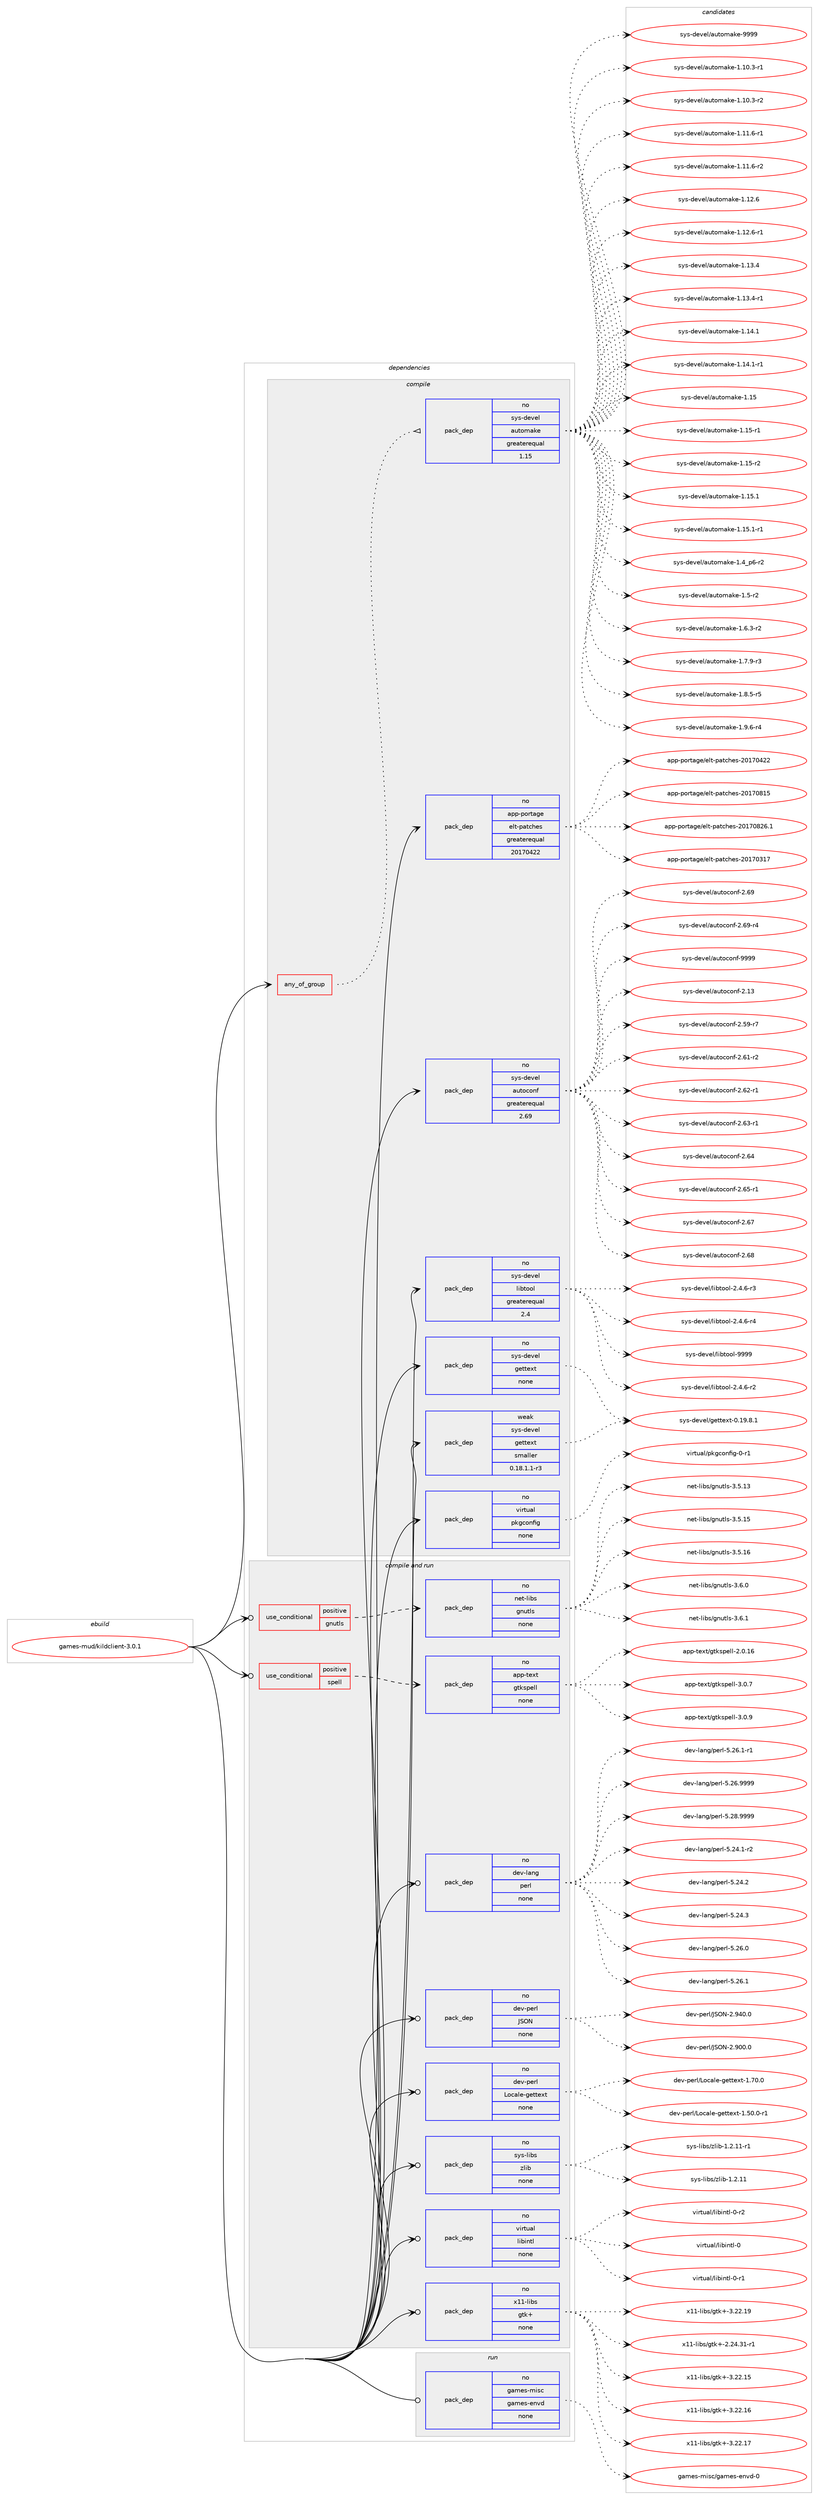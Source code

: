digraph prolog {

# *************
# Graph options
# *************

newrank=true;
concentrate=true;
compound=true;
graph [rankdir=LR,fontname=Helvetica,fontsize=10,ranksep=1.5];#, ranksep=2.5, nodesep=0.2];
edge  [arrowhead=vee];
node  [fontname=Helvetica,fontsize=10];

# **********
# The ebuild
# **********

subgraph cluster_leftcol {
color=gray;
rank=same;
label=<<i>ebuild</i>>;
id [label="games-mud/kildclient-3.0.1", color=red, width=4, href="../games-mud/kildclient-3.0.1.svg"];
}

# ****************
# The dependencies
# ****************

subgraph cluster_midcol {
color=gray;
label=<<i>dependencies</i>>;
subgraph cluster_compile {
fillcolor="#eeeeee";
style=filled;
label=<<i>compile</i>>;
subgraph any4634 {
dependency300758 [label=<<TABLE BORDER="0" CELLBORDER="1" CELLSPACING="0" CELLPADDING="4"><TR><TD CELLPADDING="10">any_of_group</TD></TR></TABLE>>, shape=none, color=red];subgraph pack215278 {
dependency300759 [label=<<TABLE BORDER="0" CELLBORDER="1" CELLSPACING="0" CELLPADDING="4" WIDTH="220"><TR><TD ROWSPAN="6" CELLPADDING="30">pack_dep</TD></TR><TR><TD WIDTH="110">no</TD></TR><TR><TD>sys-devel</TD></TR><TR><TD>automake</TD></TR><TR><TD>greaterequal</TD></TR><TR><TD>1.15</TD></TR></TABLE>>, shape=none, color=blue];
}
dependency300758:e -> dependency300759:w [weight=20,style="dotted",arrowhead="oinv"];
}
id:e -> dependency300758:w [weight=20,style="solid",arrowhead="vee"];
subgraph pack215279 {
dependency300760 [label=<<TABLE BORDER="0" CELLBORDER="1" CELLSPACING="0" CELLPADDING="4" WIDTH="220"><TR><TD ROWSPAN="6" CELLPADDING="30">pack_dep</TD></TR><TR><TD WIDTH="110">no</TD></TR><TR><TD>app-portage</TD></TR><TR><TD>elt-patches</TD></TR><TR><TD>greaterequal</TD></TR><TR><TD>20170422</TD></TR></TABLE>>, shape=none, color=blue];
}
id:e -> dependency300760:w [weight=20,style="solid",arrowhead="vee"];
subgraph pack215280 {
dependency300761 [label=<<TABLE BORDER="0" CELLBORDER="1" CELLSPACING="0" CELLPADDING="4" WIDTH="220"><TR><TD ROWSPAN="6" CELLPADDING="30">pack_dep</TD></TR><TR><TD WIDTH="110">no</TD></TR><TR><TD>sys-devel</TD></TR><TR><TD>autoconf</TD></TR><TR><TD>greaterequal</TD></TR><TR><TD>2.69</TD></TR></TABLE>>, shape=none, color=blue];
}
id:e -> dependency300761:w [weight=20,style="solid",arrowhead="vee"];
subgraph pack215281 {
dependency300762 [label=<<TABLE BORDER="0" CELLBORDER="1" CELLSPACING="0" CELLPADDING="4" WIDTH="220"><TR><TD ROWSPAN="6" CELLPADDING="30">pack_dep</TD></TR><TR><TD WIDTH="110">no</TD></TR><TR><TD>sys-devel</TD></TR><TR><TD>gettext</TD></TR><TR><TD>none</TD></TR><TR><TD></TD></TR></TABLE>>, shape=none, color=blue];
}
id:e -> dependency300762:w [weight=20,style="solid",arrowhead="vee"];
subgraph pack215282 {
dependency300763 [label=<<TABLE BORDER="0" CELLBORDER="1" CELLSPACING="0" CELLPADDING="4" WIDTH="220"><TR><TD ROWSPAN="6" CELLPADDING="30">pack_dep</TD></TR><TR><TD WIDTH="110">no</TD></TR><TR><TD>sys-devel</TD></TR><TR><TD>libtool</TD></TR><TR><TD>greaterequal</TD></TR><TR><TD>2.4</TD></TR></TABLE>>, shape=none, color=blue];
}
id:e -> dependency300763:w [weight=20,style="solid",arrowhead="vee"];
subgraph pack215283 {
dependency300764 [label=<<TABLE BORDER="0" CELLBORDER="1" CELLSPACING="0" CELLPADDING="4" WIDTH="220"><TR><TD ROWSPAN="6" CELLPADDING="30">pack_dep</TD></TR><TR><TD WIDTH="110">no</TD></TR><TR><TD>virtual</TD></TR><TR><TD>pkgconfig</TD></TR><TR><TD>none</TD></TR><TR><TD></TD></TR></TABLE>>, shape=none, color=blue];
}
id:e -> dependency300764:w [weight=20,style="solid",arrowhead="vee"];
subgraph pack215284 {
dependency300765 [label=<<TABLE BORDER="0" CELLBORDER="1" CELLSPACING="0" CELLPADDING="4" WIDTH="220"><TR><TD ROWSPAN="6" CELLPADDING="30">pack_dep</TD></TR><TR><TD WIDTH="110">weak</TD></TR><TR><TD>sys-devel</TD></TR><TR><TD>gettext</TD></TR><TR><TD>smaller</TD></TR><TR><TD>0.18.1.1-r3</TD></TR></TABLE>>, shape=none, color=blue];
}
id:e -> dependency300765:w [weight=20,style="solid",arrowhead="vee"];
}
subgraph cluster_compileandrun {
fillcolor="#eeeeee";
style=filled;
label=<<i>compile and run</i>>;
subgraph cond80792 {
dependency300766 [label=<<TABLE BORDER="0" CELLBORDER="1" CELLSPACING="0" CELLPADDING="4"><TR><TD ROWSPAN="3" CELLPADDING="10">use_conditional</TD></TR><TR><TD>positive</TD></TR><TR><TD>gnutls</TD></TR></TABLE>>, shape=none, color=red];
subgraph pack215285 {
dependency300767 [label=<<TABLE BORDER="0" CELLBORDER="1" CELLSPACING="0" CELLPADDING="4" WIDTH="220"><TR><TD ROWSPAN="6" CELLPADDING="30">pack_dep</TD></TR><TR><TD WIDTH="110">no</TD></TR><TR><TD>net-libs</TD></TR><TR><TD>gnutls</TD></TR><TR><TD>none</TD></TR><TR><TD></TD></TR></TABLE>>, shape=none, color=blue];
}
dependency300766:e -> dependency300767:w [weight=20,style="dashed",arrowhead="vee"];
}
id:e -> dependency300766:w [weight=20,style="solid",arrowhead="odotvee"];
subgraph cond80793 {
dependency300768 [label=<<TABLE BORDER="0" CELLBORDER="1" CELLSPACING="0" CELLPADDING="4"><TR><TD ROWSPAN="3" CELLPADDING="10">use_conditional</TD></TR><TR><TD>positive</TD></TR><TR><TD>spell</TD></TR></TABLE>>, shape=none, color=red];
subgraph pack215286 {
dependency300769 [label=<<TABLE BORDER="0" CELLBORDER="1" CELLSPACING="0" CELLPADDING="4" WIDTH="220"><TR><TD ROWSPAN="6" CELLPADDING="30">pack_dep</TD></TR><TR><TD WIDTH="110">no</TD></TR><TR><TD>app-text</TD></TR><TR><TD>gtkspell</TD></TR><TR><TD>none</TD></TR><TR><TD></TD></TR></TABLE>>, shape=none, color=blue];
}
dependency300768:e -> dependency300769:w [weight=20,style="dashed",arrowhead="vee"];
}
id:e -> dependency300768:w [weight=20,style="solid",arrowhead="odotvee"];
subgraph pack215287 {
dependency300770 [label=<<TABLE BORDER="0" CELLBORDER="1" CELLSPACING="0" CELLPADDING="4" WIDTH="220"><TR><TD ROWSPAN="6" CELLPADDING="30">pack_dep</TD></TR><TR><TD WIDTH="110">no</TD></TR><TR><TD>dev-lang</TD></TR><TR><TD>perl</TD></TR><TR><TD>none</TD></TR><TR><TD></TD></TR></TABLE>>, shape=none, color=blue];
}
id:e -> dependency300770:w [weight=20,style="solid",arrowhead="odotvee"];
subgraph pack215288 {
dependency300771 [label=<<TABLE BORDER="0" CELLBORDER="1" CELLSPACING="0" CELLPADDING="4" WIDTH="220"><TR><TD ROWSPAN="6" CELLPADDING="30">pack_dep</TD></TR><TR><TD WIDTH="110">no</TD></TR><TR><TD>dev-perl</TD></TR><TR><TD>JSON</TD></TR><TR><TD>none</TD></TR><TR><TD></TD></TR></TABLE>>, shape=none, color=blue];
}
id:e -> dependency300771:w [weight=20,style="solid",arrowhead="odotvee"];
subgraph pack215289 {
dependency300772 [label=<<TABLE BORDER="0" CELLBORDER="1" CELLSPACING="0" CELLPADDING="4" WIDTH="220"><TR><TD ROWSPAN="6" CELLPADDING="30">pack_dep</TD></TR><TR><TD WIDTH="110">no</TD></TR><TR><TD>dev-perl</TD></TR><TR><TD>Locale-gettext</TD></TR><TR><TD>none</TD></TR><TR><TD></TD></TR></TABLE>>, shape=none, color=blue];
}
id:e -> dependency300772:w [weight=20,style="solid",arrowhead="odotvee"];
subgraph pack215290 {
dependency300773 [label=<<TABLE BORDER="0" CELLBORDER="1" CELLSPACING="0" CELLPADDING="4" WIDTH="220"><TR><TD ROWSPAN="6" CELLPADDING="30">pack_dep</TD></TR><TR><TD WIDTH="110">no</TD></TR><TR><TD>sys-libs</TD></TR><TR><TD>zlib</TD></TR><TR><TD>none</TD></TR><TR><TD></TD></TR></TABLE>>, shape=none, color=blue];
}
id:e -> dependency300773:w [weight=20,style="solid",arrowhead="odotvee"];
subgraph pack215291 {
dependency300774 [label=<<TABLE BORDER="0" CELLBORDER="1" CELLSPACING="0" CELLPADDING="4" WIDTH="220"><TR><TD ROWSPAN="6" CELLPADDING="30">pack_dep</TD></TR><TR><TD WIDTH="110">no</TD></TR><TR><TD>virtual</TD></TR><TR><TD>libintl</TD></TR><TR><TD>none</TD></TR><TR><TD></TD></TR></TABLE>>, shape=none, color=blue];
}
id:e -> dependency300774:w [weight=20,style="solid",arrowhead="odotvee"];
subgraph pack215292 {
dependency300775 [label=<<TABLE BORDER="0" CELLBORDER="1" CELLSPACING="0" CELLPADDING="4" WIDTH="220"><TR><TD ROWSPAN="6" CELLPADDING="30">pack_dep</TD></TR><TR><TD WIDTH="110">no</TD></TR><TR><TD>x11-libs</TD></TR><TR><TD>gtk+</TD></TR><TR><TD>none</TD></TR><TR><TD></TD></TR></TABLE>>, shape=none, color=blue];
}
id:e -> dependency300775:w [weight=20,style="solid",arrowhead="odotvee"];
}
subgraph cluster_run {
fillcolor="#eeeeee";
style=filled;
label=<<i>run</i>>;
subgraph pack215293 {
dependency300776 [label=<<TABLE BORDER="0" CELLBORDER="1" CELLSPACING="0" CELLPADDING="4" WIDTH="220"><TR><TD ROWSPAN="6" CELLPADDING="30">pack_dep</TD></TR><TR><TD WIDTH="110">no</TD></TR><TR><TD>games-misc</TD></TR><TR><TD>games-envd</TD></TR><TR><TD>none</TD></TR><TR><TD></TD></TR></TABLE>>, shape=none, color=blue];
}
id:e -> dependency300776:w [weight=20,style="solid",arrowhead="odot"];
}
}

# **************
# The candidates
# **************

subgraph cluster_choices {
rank=same;
color=gray;
label=<<i>candidates</i>>;

subgraph choice215278 {
color=black;
nodesep=1;
choice11512111545100101118101108479711711611110997107101454946494846514511449 [label="sys-devel/automake-1.10.3-r1", color=red, width=4,href="../sys-devel/automake-1.10.3-r1.svg"];
choice11512111545100101118101108479711711611110997107101454946494846514511450 [label="sys-devel/automake-1.10.3-r2", color=red, width=4,href="../sys-devel/automake-1.10.3-r2.svg"];
choice11512111545100101118101108479711711611110997107101454946494946544511449 [label="sys-devel/automake-1.11.6-r1", color=red, width=4,href="../sys-devel/automake-1.11.6-r1.svg"];
choice11512111545100101118101108479711711611110997107101454946494946544511450 [label="sys-devel/automake-1.11.6-r2", color=red, width=4,href="../sys-devel/automake-1.11.6-r2.svg"];
choice1151211154510010111810110847971171161111099710710145494649504654 [label="sys-devel/automake-1.12.6", color=red, width=4,href="../sys-devel/automake-1.12.6.svg"];
choice11512111545100101118101108479711711611110997107101454946495046544511449 [label="sys-devel/automake-1.12.6-r1", color=red, width=4,href="../sys-devel/automake-1.12.6-r1.svg"];
choice1151211154510010111810110847971171161111099710710145494649514652 [label="sys-devel/automake-1.13.4", color=red, width=4,href="../sys-devel/automake-1.13.4.svg"];
choice11512111545100101118101108479711711611110997107101454946495146524511449 [label="sys-devel/automake-1.13.4-r1", color=red, width=4,href="../sys-devel/automake-1.13.4-r1.svg"];
choice1151211154510010111810110847971171161111099710710145494649524649 [label="sys-devel/automake-1.14.1", color=red, width=4,href="../sys-devel/automake-1.14.1.svg"];
choice11512111545100101118101108479711711611110997107101454946495246494511449 [label="sys-devel/automake-1.14.1-r1", color=red, width=4,href="../sys-devel/automake-1.14.1-r1.svg"];
choice115121115451001011181011084797117116111109971071014549464953 [label="sys-devel/automake-1.15", color=red, width=4,href="../sys-devel/automake-1.15.svg"];
choice1151211154510010111810110847971171161111099710710145494649534511449 [label="sys-devel/automake-1.15-r1", color=red, width=4,href="../sys-devel/automake-1.15-r1.svg"];
choice1151211154510010111810110847971171161111099710710145494649534511450 [label="sys-devel/automake-1.15-r2", color=red, width=4,href="../sys-devel/automake-1.15-r2.svg"];
choice1151211154510010111810110847971171161111099710710145494649534649 [label="sys-devel/automake-1.15.1", color=red, width=4,href="../sys-devel/automake-1.15.1.svg"];
choice11512111545100101118101108479711711611110997107101454946495346494511449 [label="sys-devel/automake-1.15.1-r1", color=red, width=4,href="../sys-devel/automake-1.15.1-r1.svg"];
choice115121115451001011181011084797117116111109971071014549465295112544511450 [label="sys-devel/automake-1.4_p6-r2", color=red, width=4,href="../sys-devel/automake-1.4_p6-r2.svg"];
choice11512111545100101118101108479711711611110997107101454946534511450 [label="sys-devel/automake-1.5-r2", color=red, width=4,href="../sys-devel/automake-1.5-r2.svg"];
choice115121115451001011181011084797117116111109971071014549465446514511450 [label="sys-devel/automake-1.6.3-r2", color=red, width=4,href="../sys-devel/automake-1.6.3-r2.svg"];
choice115121115451001011181011084797117116111109971071014549465546574511451 [label="sys-devel/automake-1.7.9-r3", color=red, width=4,href="../sys-devel/automake-1.7.9-r3.svg"];
choice115121115451001011181011084797117116111109971071014549465646534511453 [label="sys-devel/automake-1.8.5-r5", color=red, width=4,href="../sys-devel/automake-1.8.5-r5.svg"];
choice115121115451001011181011084797117116111109971071014549465746544511452 [label="sys-devel/automake-1.9.6-r4", color=red, width=4,href="../sys-devel/automake-1.9.6-r4.svg"];
choice115121115451001011181011084797117116111109971071014557575757 [label="sys-devel/automake-9999", color=red, width=4,href="../sys-devel/automake-9999.svg"];
dependency300759:e -> choice11512111545100101118101108479711711611110997107101454946494846514511449:w [style=dotted,weight="100"];
dependency300759:e -> choice11512111545100101118101108479711711611110997107101454946494846514511450:w [style=dotted,weight="100"];
dependency300759:e -> choice11512111545100101118101108479711711611110997107101454946494946544511449:w [style=dotted,weight="100"];
dependency300759:e -> choice11512111545100101118101108479711711611110997107101454946494946544511450:w [style=dotted,weight="100"];
dependency300759:e -> choice1151211154510010111810110847971171161111099710710145494649504654:w [style=dotted,weight="100"];
dependency300759:e -> choice11512111545100101118101108479711711611110997107101454946495046544511449:w [style=dotted,weight="100"];
dependency300759:e -> choice1151211154510010111810110847971171161111099710710145494649514652:w [style=dotted,weight="100"];
dependency300759:e -> choice11512111545100101118101108479711711611110997107101454946495146524511449:w [style=dotted,weight="100"];
dependency300759:e -> choice1151211154510010111810110847971171161111099710710145494649524649:w [style=dotted,weight="100"];
dependency300759:e -> choice11512111545100101118101108479711711611110997107101454946495246494511449:w [style=dotted,weight="100"];
dependency300759:e -> choice115121115451001011181011084797117116111109971071014549464953:w [style=dotted,weight="100"];
dependency300759:e -> choice1151211154510010111810110847971171161111099710710145494649534511449:w [style=dotted,weight="100"];
dependency300759:e -> choice1151211154510010111810110847971171161111099710710145494649534511450:w [style=dotted,weight="100"];
dependency300759:e -> choice1151211154510010111810110847971171161111099710710145494649534649:w [style=dotted,weight="100"];
dependency300759:e -> choice11512111545100101118101108479711711611110997107101454946495346494511449:w [style=dotted,weight="100"];
dependency300759:e -> choice115121115451001011181011084797117116111109971071014549465295112544511450:w [style=dotted,weight="100"];
dependency300759:e -> choice11512111545100101118101108479711711611110997107101454946534511450:w [style=dotted,weight="100"];
dependency300759:e -> choice115121115451001011181011084797117116111109971071014549465446514511450:w [style=dotted,weight="100"];
dependency300759:e -> choice115121115451001011181011084797117116111109971071014549465546574511451:w [style=dotted,weight="100"];
dependency300759:e -> choice115121115451001011181011084797117116111109971071014549465646534511453:w [style=dotted,weight="100"];
dependency300759:e -> choice115121115451001011181011084797117116111109971071014549465746544511452:w [style=dotted,weight="100"];
dependency300759:e -> choice115121115451001011181011084797117116111109971071014557575757:w [style=dotted,weight="100"];
}
subgraph choice215279 {
color=black;
nodesep=1;
choice97112112451121111141169710310147101108116451129711699104101115455048495548514955 [label="app-portage/elt-patches-20170317", color=red, width=4,href="../app-portage/elt-patches-20170317.svg"];
choice97112112451121111141169710310147101108116451129711699104101115455048495548525050 [label="app-portage/elt-patches-20170422", color=red, width=4,href="../app-portage/elt-patches-20170422.svg"];
choice97112112451121111141169710310147101108116451129711699104101115455048495548564953 [label="app-portage/elt-patches-20170815", color=red, width=4,href="../app-portage/elt-patches-20170815.svg"];
choice971121124511211111411697103101471011081164511297116991041011154550484955485650544649 [label="app-portage/elt-patches-20170826.1", color=red, width=4,href="../app-portage/elt-patches-20170826.1.svg"];
dependency300760:e -> choice97112112451121111141169710310147101108116451129711699104101115455048495548514955:w [style=dotted,weight="100"];
dependency300760:e -> choice97112112451121111141169710310147101108116451129711699104101115455048495548525050:w [style=dotted,weight="100"];
dependency300760:e -> choice97112112451121111141169710310147101108116451129711699104101115455048495548564953:w [style=dotted,weight="100"];
dependency300760:e -> choice971121124511211111411697103101471011081164511297116991041011154550484955485650544649:w [style=dotted,weight="100"];
}
subgraph choice215280 {
color=black;
nodesep=1;
choice115121115451001011181011084797117116111991111101024550464951 [label="sys-devel/autoconf-2.13", color=red, width=4,href="../sys-devel/autoconf-2.13.svg"];
choice1151211154510010111810110847971171161119911111010245504653574511455 [label="sys-devel/autoconf-2.59-r7", color=red, width=4,href="../sys-devel/autoconf-2.59-r7.svg"];
choice1151211154510010111810110847971171161119911111010245504654494511450 [label="sys-devel/autoconf-2.61-r2", color=red, width=4,href="../sys-devel/autoconf-2.61-r2.svg"];
choice1151211154510010111810110847971171161119911111010245504654504511449 [label="sys-devel/autoconf-2.62-r1", color=red, width=4,href="../sys-devel/autoconf-2.62-r1.svg"];
choice1151211154510010111810110847971171161119911111010245504654514511449 [label="sys-devel/autoconf-2.63-r1", color=red, width=4,href="../sys-devel/autoconf-2.63-r1.svg"];
choice115121115451001011181011084797117116111991111101024550465452 [label="sys-devel/autoconf-2.64", color=red, width=4,href="../sys-devel/autoconf-2.64.svg"];
choice1151211154510010111810110847971171161119911111010245504654534511449 [label="sys-devel/autoconf-2.65-r1", color=red, width=4,href="../sys-devel/autoconf-2.65-r1.svg"];
choice115121115451001011181011084797117116111991111101024550465455 [label="sys-devel/autoconf-2.67", color=red, width=4,href="../sys-devel/autoconf-2.67.svg"];
choice115121115451001011181011084797117116111991111101024550465456 [label="sys-devel/autoconf-2.68", color=red, width=4,href="../sys-devel/autoconf-2.68.svg"];
choice115121115451001011181011084797117116111991111101024550465457 [label="sys-devel/autoconf-2.69", color=red, width=4,href="../sys-devel/autoconf-2.69.svg"];
choice1151211154510010111810110847971171161119911111010245504654574511452 [label="sys-devel/autoconf-2.69-r4", color=red, width=4,href="../sys-devel/autoconf-2.69-r4.svg"];
choice115121115451001011181011084797117116111991111101024557575757 [label="sys-devel/autoconf-9999", color=red, width=4,href="../sys-devel/autoconf-9999.svg"];
dependency300761:e -> choice115121115451001011181011084797117116111991111101024550464951:w [style=dotted,weight="100"];
dependency300761:e -> choice1151211154510010111810110847971171161119911111010245504653574511455:w [style=dotted,weight="100"];
dependency300761:e -> choice1151211154510010111810110847971171161119911111010245504654494511450:w [style=dotted,weight="100"];
dependency300761:e -> choice1151211154510010111810110847971171161119911111010245504654504511449:w [style=dotted,weight="100"];
dependency300761:e -> choice1151211154510010111810110847971171161119911111010245504654514511449:w [style=dotted,weight="100"];
dependency300761:e -> choice115121115451001011181011084797117116111991111101024550465452:w [style=dotted,weight="100"];
dependency300761:e -> choice1151211154510010111810110847971171161119911111010245504654534511449:w [style=dotted,weight="100"];
dependency300761:e -> choice115121115451001011181011084797117116111991111101024550465455:w [style=dotted,weight="100"];
dependency300761:e -> choice115121115451001011181011084797117116111991111101024550465456:w [style=dotted,weight="100"];
dependency300761:e -> choice115121115451001011181011084797117116111991111101024550465457:w [style=dotted,weight="100"];
dependency300761:e -> choice1151211154510010111810110847971171161119911111010245504654574511452:w [style=dotted,weight="100"];
dependency300761:e -> choice115121115451001011181011084797117116111991111101024557575757:w [style=dotted,weight="100"];
}
subgraph choice215281 {
color=black;
nodesep=1;
choice1151211154510010111810110847103101116116101120116454846495746564649 [label="sys-devel/gettext-0.19.8.1", color=red, width=4,href="../sys-devel/gettext-0.19.8.1.svg"];
dependency300762:e -> choice1151211154510010111810110847103101116116101120116454846495746564649:w [style=dotted,weight="100"];
}
subgraph choice215282 {
color=black;
nodesep=1;
choice1151211154510010111810110847108105981161111111084550465246544511450 [label="sys-devel/libtool-2.4.6-r2", color=red, width=4,href="../sys-devel/libtool-2.4.6-r2.svg"];
choice1151211154510010111810110847108105981161111111084550465246544511451 [label="sys-devel/libtool-2.4.6-r3", color=red, width=4,href="../sys-devel/libtool-2.4.6-r3.svg"];
choice1151211154510010111810110847108105981161111111084550465246544511452 [label="sys-devel/libtool-2.4.6-r4", color=red, width=4,href="../sys-devel/libtool-2.4.6-r4.svg"];
choice1151211154510010111810110847108105981161111111084557575757 [label="sys-devel/libtool-9999", color=red, width=4,href="../sys-devel/libtool-9999.svg"];
dependency300763:e -> choice1151211154510010111810110847108105981161111111084550465246544511450:w [style=dotted,weight="100"];
dependency300763:e -> choice1151211154510010111810110847108105981161111111084550465246544511451:w [style=dotted,weight="100"];
dependency300763:e -> choice1151211154510010111810110847108105981161111111084550465246544511452:w [style=dotted,weight="100"];
dependency300763:e -> choice1151211154510010111810110847108105981161111111084557575757:w [style=dotted,weight="100"];
}
subgraph choice215283 {
color=black;
nodesep=1;
choice11810511411611797108471121071039911111010210510345484511449 [label="virtual/pkgconfig-0-r1", color=red, width=4,href="../virtual/pkgconfig-0-r1.svg"];
dependency300764:e -> choice11810511411611797108471121071039911111010210510345484511449:w [style=dotted,weight="100"];
}
subgraph choice215284 {
color=black;
nodesep=1;
choice1151211154510010111810110847103101116116101120116454846495746564649 [label="sys-devel/gettext-0.19.8.1", color=red, width=4,href="../sys-devel/gettext-0.19.8.1.svg"];
dependency300765:e -> choice1151211154510010111810110847103101116116101120116454846495746564649:w [style=dotted,weight="100"];
}
subgraph choice215285 {
color=black;
nodesep=1;
choice11010111645108105981154710311011711610811545514653464951 [label="net-libs/gnutls-3.5.13", color=red, width=4,href="../net-libs/gnutls-3.5.13.svg"];
choice11010111645108105981154710311011711610811545514653464953 [label="net-libs/gnutls-3.5.15", color=red, width=4,href="../net-libs/gnutls-3.5.15.svg"];
choice11010111645108105981154710311011711610811545514653464954 [label="net-libs/gnutls-3.5.16", color=red, width=4,href="../net-libs/gnutls-3.5.16.svg"];
choice110101116451081059811547103110117116108115455146544648 [label="net-libs/gnutls-3.6.0", color=red, width=4,href="../net-libs/gnutls-3.6.0.svg"];
choice110101116451081059811547103110117116108115455146544649 [label="net-libs/gnutls-3.6.1", color=red, width=4,href="../net-libs/gnutls-3.6.1.svg"];
dependency300767:e -> choice11010111645108105981154710311011711610811545514653464951:w [style=dotted,weight="100"];
dependency300767:e -> choice11010111645108105981154710311011711610811545514653464953:w [style=dotted,weight="100"];
dependency300767:e -> choice11010111645108105981154710311011711610811545514653464954:w [style=dotted,weight="100"];
dependency300767:e -> choice110101116451081059811547103110117116108115455146544648:w [style=dotted,weight="100"];
dependency300767:e -> choice110101116451081059811547103110117116108115455146544649:w [style=dotted,weight="100"];
}
subgraph choice215286 {
color=black;
nodesep=1;
choice97112112451161011201164710311610711511210110810845504648464954 [label="app-text/gtkspell-2.0.16", color=red, width=4,href="../app-text/gtkspell-2.0.16.svg"];
choice971121124511610112011647103116107115112101108108455146484655 [label="app-text/gtkspell-3.0.7", color=red, width=4,href="../app-text/gtkspell-3.0.7.svg"];
choice971121124511610112011647103116107115112101108108455146484657 [label="app-text/gtkspell-3.0.9", color=red, width=4,href="../app-text/gtkspell-3.0.9.svg"];
dependency300769:e -> choice97112112451161011201164710311610711511210110810845504648464954:w [style=dotted,weight="100"];
dependency300769:e -> choice971121124511610112011647103116107115112101108108455146484655:w [style=dotted,weight="100"];
dependency300769:e -> choice971121124511610112011647103116107115112101108108455146484657:w [style=dotted,weight="100"];
}
subgraph choice215287 {
color=black;
nodesep=1;
choice100101118451089711010347112101114108455346505246494511450 [label="dev-lang/perl-5.24.1-r2", color=red, width=4,href="../dev-lang/perl-5.24.1-r2.svg"];
choice10010111845108971101034711210111410845534650524650 [label="dev-lang/perl-5.24.2", color=red, width=4,href="../dev-lang/perl-5.24.2.svg"];
choice10010111845108971101034711210111410845534650524651 [label="dev-lang/perl-5.24.3", color=red, width=4,href="../dev-lang/perl-5.24.3.svg"];
choice10010111845108971101034711210111410845534650544648 [label="dev-lang/perl-5.26.0", color=red, width=4,href="../dev-lang/perl-5.26.0.svg"];
choice10010111845108971101034711210111410845534650544649 [label="dev-lang/perl-5.26.1", color=red, width=4,href="../dev-lang/perl-5.26.1.svg"];
choice100101118451089711010347112101114108455346505446494511449 [label="dev-lang/perl-5.26.1-r1", color=red, width=4,href="../dev-lang/perl-5.26.1-r1.svg"];
choice10010111845108971101034711210111410845534650544657575757 [label="dev-lang/perl-5.26.9999", color=red, width=4,href="../dev-lang/perl-5.26.9999.svg"];
choice10010111845108971101034711210111410845534650564657575757 [label="dev-lang/perl-5.28.9999", color=red, width=4,href="../dev-lang/perl-5.28.9999.svg"];
dependency300770:e -> choice100101118451089711010347112101114108455346505246494511450:w [style=dotted,weight="100"];
dependency300770:e -> choice10010111845108971101034711210111410845534650524650:w [style=dotted,weight="100"];
dependency300770:e -> choice10010111845108971101034711210111410845534650524651:w [style=dotted,weight="100"];
dependency300770:e -> choice10010111845108971101034711210111410845534650544648:w [style=dotted,weight="100"];
dependency300770:e -> choice10010111845108971101034711210111410845534650544649:w [style=dotted,weight="100"];
dependency300770:e -> choice100101118451089711010347112101114108455346505446494511449:w [style=dotted,weight="100"];
dependency300770:e -> choice10010111845108971101034711210111410845534650544657575757:w [style=dotted,weight="100"];
dependency300770:e -> choice10010111845108971101034711210111410845534650564657575757:w [style=dotted,weight="100"];
}
subgraph choice215288 {
color=black;
nodesep=1;
choice1001011184511210111410847748379784550465748484648 [label="dev-perl/JSON-2.900.0", color=red, width=4,href="../dev-perl/JSON-2.900.0.svg"];
choice1001011184511210111410847748379784550465752484648 [label="dev-perl/JSON-2.940.0", color=red, width=4,href="../dev-perl/JSON-2.940.0.svg"];
dependency300771:e -> choice1001011184511210111410847748379784550465748484648:w [style=dotted,weight="100"];
dependency300771:e -> choice1001011184511210111410847748379784550465752484648:w [style=dotted,weight="100"];
}
subgraph choice215289 {
color=black;
nodesep=1;
choice100101118451121011141084776111999710810145103101116116101120116454946534846484511449 [label="dev-perl/Locale-gettext-1.50.0-r1", color=red, width=4,href="../dev-perl/Locale-gettext-1.50.0-r1.svg"];
choice10010111845112101114108477611199971081014510310111611610112011645494655484648 [label="dev-perl/Locale-gettext-1.70.0", color=red, width=4,href="../dev-perl/Locale-gettext-1.70.0.svg"];
dependency300772:e -> choice100101118451121011141084776111999710810145103101116116101120116454946534846484511449:w [style=dotted,weight="100"];
dependency300772:e -> choice10010111845112101114108477611199971081014510310111611610112011645494655484648:w [style=dotted,weight="100"];
}
subgraph choice215290 {
color=black;
nodesep=1;
choice1151211154510810598115471221081059845494650464949 [label="sys-libs/zlib-1.2.11", color=red, width=4,href="../sys-libs/zlib-1.2.11.svg"];
choice11512111545108105981154712210810598454946504649494511449 [label="sys-libs/zlib-1.2.11-r1", color=red, width=4,href="../sys-libs/zlib-1.2.11-r1.svg"];
dependency300773:e -> choice1151211154510810598115471221081059845494650464949:w [style=dotted,weight="100"];
dependency300773:e -> choice11512111545108105981154712210810598454946504649494511449:w [style=dotted,weight="100"];
}
subgraph choice215291 {
color=black;
nodesep=1;
choice1181051141161179710847108105981051101161084548 [label="virtual/libintl-0", color=red, width=4,href="../virtual/libintl-0.svg"];
choice11810511411611797108471081059810511011610845484511449 [label="virtual/libintl-0-r1", color=red, width=4,href="../virtual/libintl-0-r1.svg"];
choice11810511411611797108471081059810511011610845484511450 [label="virtual/libintl-0-r2", color=red, width=4,href="../virtual/libintl-0-r2.svg"];
dependency300774:e -> choice1181051141161179710847108105981051101161084548:w [style=dotted,weight="100"];
dependency300774:e -> choice11810511411611797108471081059810511011610845484511449:w [style=dotted,weight="100"];
dependency300774:e -> choice11810511411611797108471081059810511011610845484511450:w [style=dotted,weight="100"];
}
subgraph choice215292 {
color=black;
nodesep=1;
choice12049494510810598115471031161074345504650524651494511449 [label="x11-libs/gtk+-2.24.31-r1", color=red, width=4,href="../x11-libs/gtk+-2.24.31-r1.svg"];
choice1204949451081059811547103116107434551465050464953 [label="x11-libs/gtk+-3.22.15", color=red, width=4,href="../x11-libs/gtk+-3.22.15.svg"];
choice1204949451081059811547103116107434551465050464954 [label="x11-libs/gtk+-3.22.16", color=red, width=4,href="../x11-libs/gtk+-3.22.16.svg"];
choice1204949451081059811547103116107434551465050464955 [label="x11-libs/gtk+-3.22.17", color=red, width=4,href="../x11-libs/gtk+-3.22.17.svg"];
choice1204949451081059811547103116107434551465050464957 [label="x11-libs/gtk+-3.22.19", color=red, width=4,href="../x11-libs/gtk+-3.22.19.svg"];
dependency300775:e -> choice12049494510810598115471031161074345504650524651494511449:w [style=dotted,weight="100"];
dependency300775:e -> choice1204949451081059811547103116107434551465050464953:w [style=dotted,weight="100"];
dependency300775:e -> choice1204949451081059811547103116107434551465050464954:w [style=dotted,weight="100"];
dependency300775:e -> choice1204949451081059811547103116107434551465050464955:w [style=dotted,weight="100"];
dependency300775:e -> choice1204949451081059811547103116107434551465050464957:w [style=dotted,weight="100"];
}
subgraph choice215293 {
color=black;
nodesep=1;
choice1039710910111545109105115994710397109101115451011101181004548 [label="games-misc/games-envd-0", color=red, width=4,href="../games-misc/games-envd-0.svg"];
dependency300776:e -> choice1039710910111545109105115994710397109101115451011101181004548:w [style=dotted,weight="100"];
}
}

}
